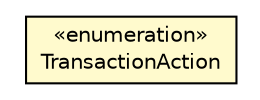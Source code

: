 #!/usr/local/bin/dot
#
# Class diagram 
# Generated by UMLGraph version 5.1 (http://www.umlgraph.org/)
#

digraph G {
	edge [fontname="Helvetica",fontsize=10,labelfontname="Helvetica",labelfontsize=10];
	node [fontname="Helvetica",fontsize=10,shape=plaintext];
	nodesep=0.25;
	ranksep=0.5;
	// pt.ist.fenixframework.backend.jvstmojb.pstm.TransactionAction
	c133337 [label=<<table title="pt.ist.fenixframework.backend.jvstmojb.pstm.TransactionAction" border="0" cellborder="1" cellspacing="0" cellpadding="2" port="p" bgcolor="lemonChiffon" href="./TransactionAction.html">
		<tr><td><table border="0" cellspacing="0" cellpadding="1">
<tr><td align="center" balign="center"> &#171;enumeration&#187; </td></tr>
<tr><td align="center" balign="center"> TransactionAction </td></tr>
		</table></td></tr>
		</table>>, fontname="Helvetica", fontcolor="black", fontsize=10.0];
}


